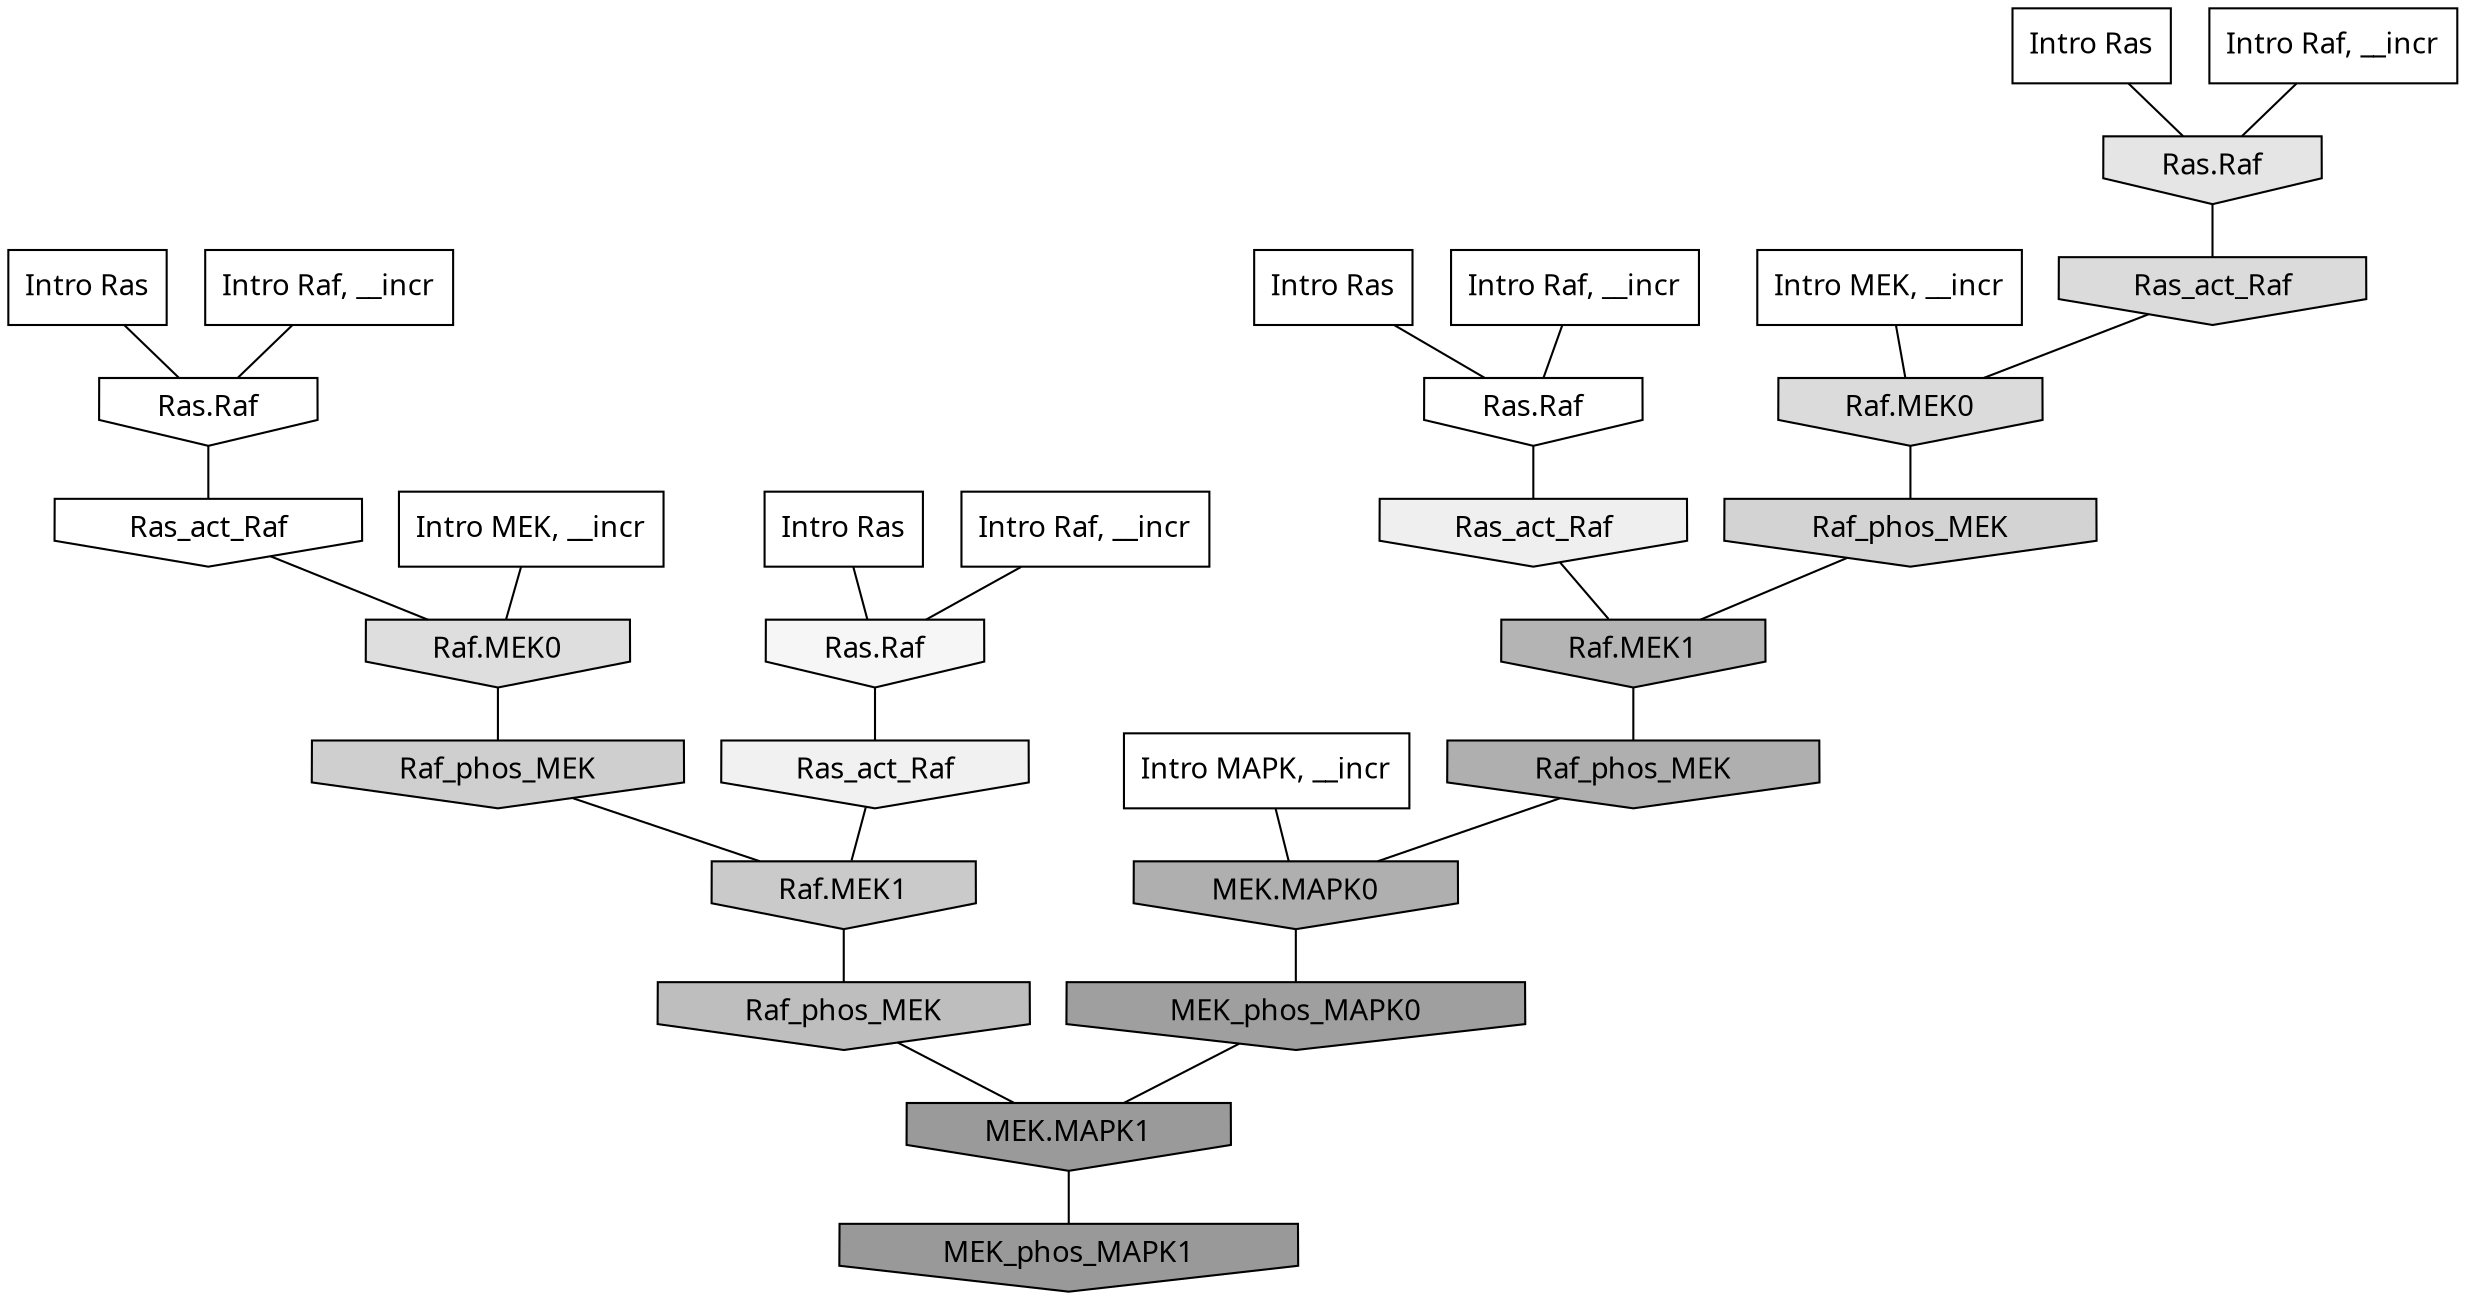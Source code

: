 digraph G{
  rankdir="TB";
  ranksep=0.30;
  node [fontname="CMU Serif"];
  edge [fontname="CMU Serif"];
  
  2 [label="Intro Ras", shape=rectangle, style=filled, fillcolor="0.000 0.000 1.000"]
  
  3 [label="Intro Ras", shape=rectangle, style=filled, fillcolor="0.000 0.000 1.000"]
  
  50 [label="Intro Ras", shape=rectangle, style=filled, fillcolor="0.000 0.000 1.000"]
  
  80 [label="Intro Ras", shape=rectangle, style=filled, fillcolor="0.000 0.000 1.000"]
  
  161 [label="Intro Raf, __incr", shape=rectangle, style=filled, fillcolor="0.000 0.000 1.000"]
  
  424 [label="Intro Raf, __incr", shape=rectangle, style=filled, fillcolor="0.000 0.000 1.000"]
  
  477 [label="Intro Raf, __incr", shape=rectangle, style=filled, fillcolor="0.000 0.000 1.000"]
  
  965 [label="Intro Raf, __incr", shape=rectangle, style=filled, fillcolor="0.000 0.000 1.000"]
  
  1344 [label="Intro MEK, __incr", shape=rectangle, style=filled, fillcolor="0.000 0.000 1.000"]
  
  1549 [label="Intro MEK, __incr", shape=rectangle, style=filled, fillcolor="0.000 0.000 1.000"]
  
  3033 [label="Intro MAPK, __incr", shape=rectangle, style=filled, fillcolor="0.000 0.000 1.000"]
  
  3228 [label="Ras.Raf", shape=invhouse, style=filled, fillcolor="0.000 0.000 1.000"]
  
  3250 [label="Ras.Raf", shape=invhouse, style=filled, fillcolor="0.000 0.000 1.000"]
  
  3320 [label="Ras_act_Raf", shape=invhouse, style=filled, fillcolor="0.000 0.000 0.998"]
  
  3547 [label="Ras.Raf", shape=invhouse, style=filled, fillcolor="0.000 0.000 0.962"]
  
  3705 [label="Ras_act_Raf", shape=invhouse, style=filled, fillcolor="0.000 0.000 0.943"]
  
  3809 [label="Ras_act_Raf", shape=invhouse, style=filled, fillcolor="0.000 0.000 0.935"]
  
  4401 [label="Ras.Raf", shape=invhouse, style=filled, fillcolor="0.000 0.000 0.895"]
  
  4817 [label="Raf.MEK0", shape=invhouse, style=filled, fillcolor="0.000 0.000 0.868"]
  
  4972 [label="Ras_act_Raf", shape=invhouse, style=filled, fillcolor="0.000 0.000 0.858"]
  
  4975 [label="Raf.MEK0", shape=invhouse, style=filled, fillcolor="0.000 0.000 0.858"]
  
  5509 [label="Raf_phos_MEK", shape=invhouse, style=filled, fillcolor="0.000 0.000 0.825"]
  
  5743 [label="Raf_phos_MEK", shape=invhouse, style=filled, fillcolor="0.000 0.000 0.812"]
  
  6135 [label="Raf.MEK1", shape=invhouse, style=filled, fillcolor="0.000 0.000 0.791"]
  
  7341 [label="Raf_phos_MEK", shape=invhouse, style=filled, fillcolor="0.000 0.000 0.744"]
  
  8628 [label="Raf.MEK1", shape=invhouse, style=filled, fillcolor="0.000 0.000 0.704"]
  
  9199 [label="Raf_phos_MEK", shape=invhouse, style=filled, fillcolor="0.000 0.000 0.686"]
  
  9206 [label="MEK.MAPK0", shape=invhouse, style=filled, fillcolor="0.000 0.000 0.686"]
  
  12172 [label="MEK_phos_MAPK0", shape=invhouse, style=filled, fillcolor="0.000 0.000 0.625"]
  
  13444 [label="MEK.MAPK1", shape=invhouse, style=filled, fillcolor="0.000 0.000 0.604"]
  
  13688 [label="MEK_phos_MAPK1", shape=invhouse, style=filled, fillcolor="0.000 0.000 0.600"]
  
  
  13444 -> 13688 [dir=none, color="0.000 0.000 0.000"] 
  12172 -> 13444 [dir=none, color="0.000 0.000 0.000"] 
  9206 -> 12172 [dir=none, color="0.000 0.000 0.000"] 
  9199 -> 9206 [dir=none, color="0.000 0.000 0.000"] 
  8628 -> 9199 [dir=none, color="0.000 0.000 0.000"] 
  7341 -> 13444 [dir=none, color="0.000 0.000 0.000"] 
  6135 -> 7341 [dir=none, color="0.000 0.000 0.000"] 
  5743 -> 6135 [dir=none, color="0.000 0.000 0.000"] 
  5509 -> 8628 [dir=none, color="0.000 0.000 0.000"] 
  4975 -> 5509 [dir=none, color="0.000 0.000 0.000"] 
  4972 -> 4975 [dir=none, color="0.000 0.000 0.000"] 
  4817 -> 5743 [dir=none, color="0.000 0.000 0.000"] 
  4401 -> 4972 [dir=none, color="0.000 0.000 0.000"] 
  3809 -> 8628 [dir=none, color="0.000 0.000 0.000"] 
  3705 -> 6135 [dir=none, color="0.000 0.000 0.000"] 
  3547 -> 3705 [dir=none, color="0.000 0.000 0.000"] 
  3320 -> 4817 [dir=none, color="0.000 0.000 0.000"] 
  3250 -> 3809 [dir=none, color="0.000 0.000 0.000"] 
  3228 -> 3320 [dir=none, color="0.000 0.000 0.000"] 
  3033 -> 9206 [dir=none, color="0.000 0.000 0.000"] 
  1549 -> 4975 [dir=none, color="0.000 0.000 0.000"] 
  1344 -> 4817 [dir=none, color="0.000 0.000 0.000"] 
  965 -> 3547 [dir=none, color="0.000 0.000 0.000"] 
  477 -> 4401 [dir=none, color="0.000 0.000 0.000"] 
  424 -> 3228 [dir=none, color="0.000 0.000 0.000"] 
  161 -> 3250 [dir=none, color="0.000 0.000 0.000"] 
  80 -> 3250 [dir=none, color="0.000 0.000 0.000"] 
  50 -> 4401 [dir=none, color="0.000 0.000 0.000"] 
  3 -> 3547 [dir=none, color="0.000 0.000 0.000"] 
  2 -> 3228 [dir=none, color="0.000 0.000 0.000"] 
  
  }
